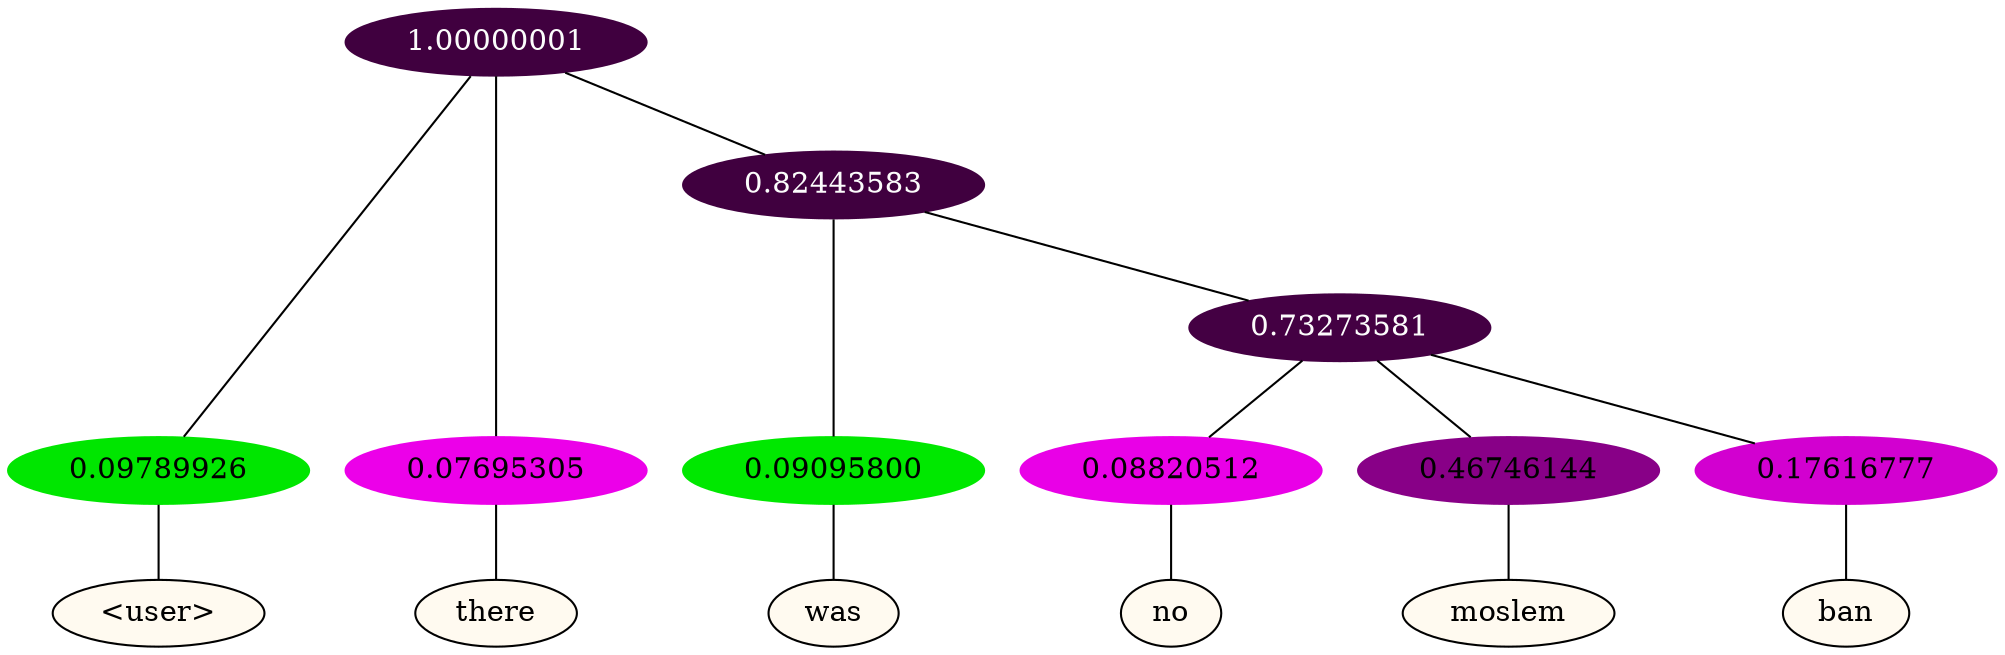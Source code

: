graph {
	node [format=png height=0.15 nodesep=0.001 ordering=out overlap=prism overlap_scaling=0.01 ranksep=0.001 ratio=0.2 style=filled width=0.15]
	{
		rank=same
		a_w_1 [label="\<user\>" color=black fillcolor=floralwhite style="filled,solid"]
		a_w_2 [label=there color=black fillcolor=floralwhite style="filled,solid"]
		a_w_4 [label=was color=black fillcolor=floralwhite style="filled,solid"]
		a_w_6 [label=no color=black fillcolor=floralwhite style="filled,solid"]
		a_w_7 [label=moslem color=black fillcolor=floralwhite style="filled,solid"]
		a_w_8 [label=ban color=black fillcolor=floralwhite style="filled,solid"]
	}
	a_n_1 -- a_w_1
	a_n_2 -- a_w_2
	a_n_4 -- a_w_4
	a_n_6 -- a_w_6
	a_n_7 -- a_w_7
	a_n_8 -- a_w_8
	{
		rank=same
		a_n_1 [label=0.09789926 color="0.334 1.000 0.902" fontcolor=black]
		a_n_2 [label=0.07695305 color="0.835 1.000 0.923" fontcolor=black]
		a_n_4 [label=0.09095800 color="0.334 1.000 0.909" fontcolor=black]
		a_n_6 [label=0.08820512 color="0.835 1.000 0.912" fontcolor=black]
		a_n_7 [label=0.46746144 color="0.835 1.000 0.533" fontcolor=black]
		a_n_8 [label=0.17616777 color="0.835 1.000 0.824" fontcolor=black]
	}
	a_n_0 [label=1.00000001 color="0.835 1.000 0.250" fontcolor=grey99]
	a_n_0 -- a_n_1
	a_n_0 -- a_n_2
	a_n_3 [label=0.82443583 color="0.835 1.000 0.250" fontcolor=grey99]
	a_n_0 -- a_n_3
	a_n_3 -- a_n_4
	a_n_5 [label=0.73273581 color="0.835 1.000 0.267" fontcolor=grey99]
	a_n_3 -- a_n_5
	a_n_5 -- a_n_6
	a_n_5 -- a_n_7
	a_n_5 -- a_n_8
}
